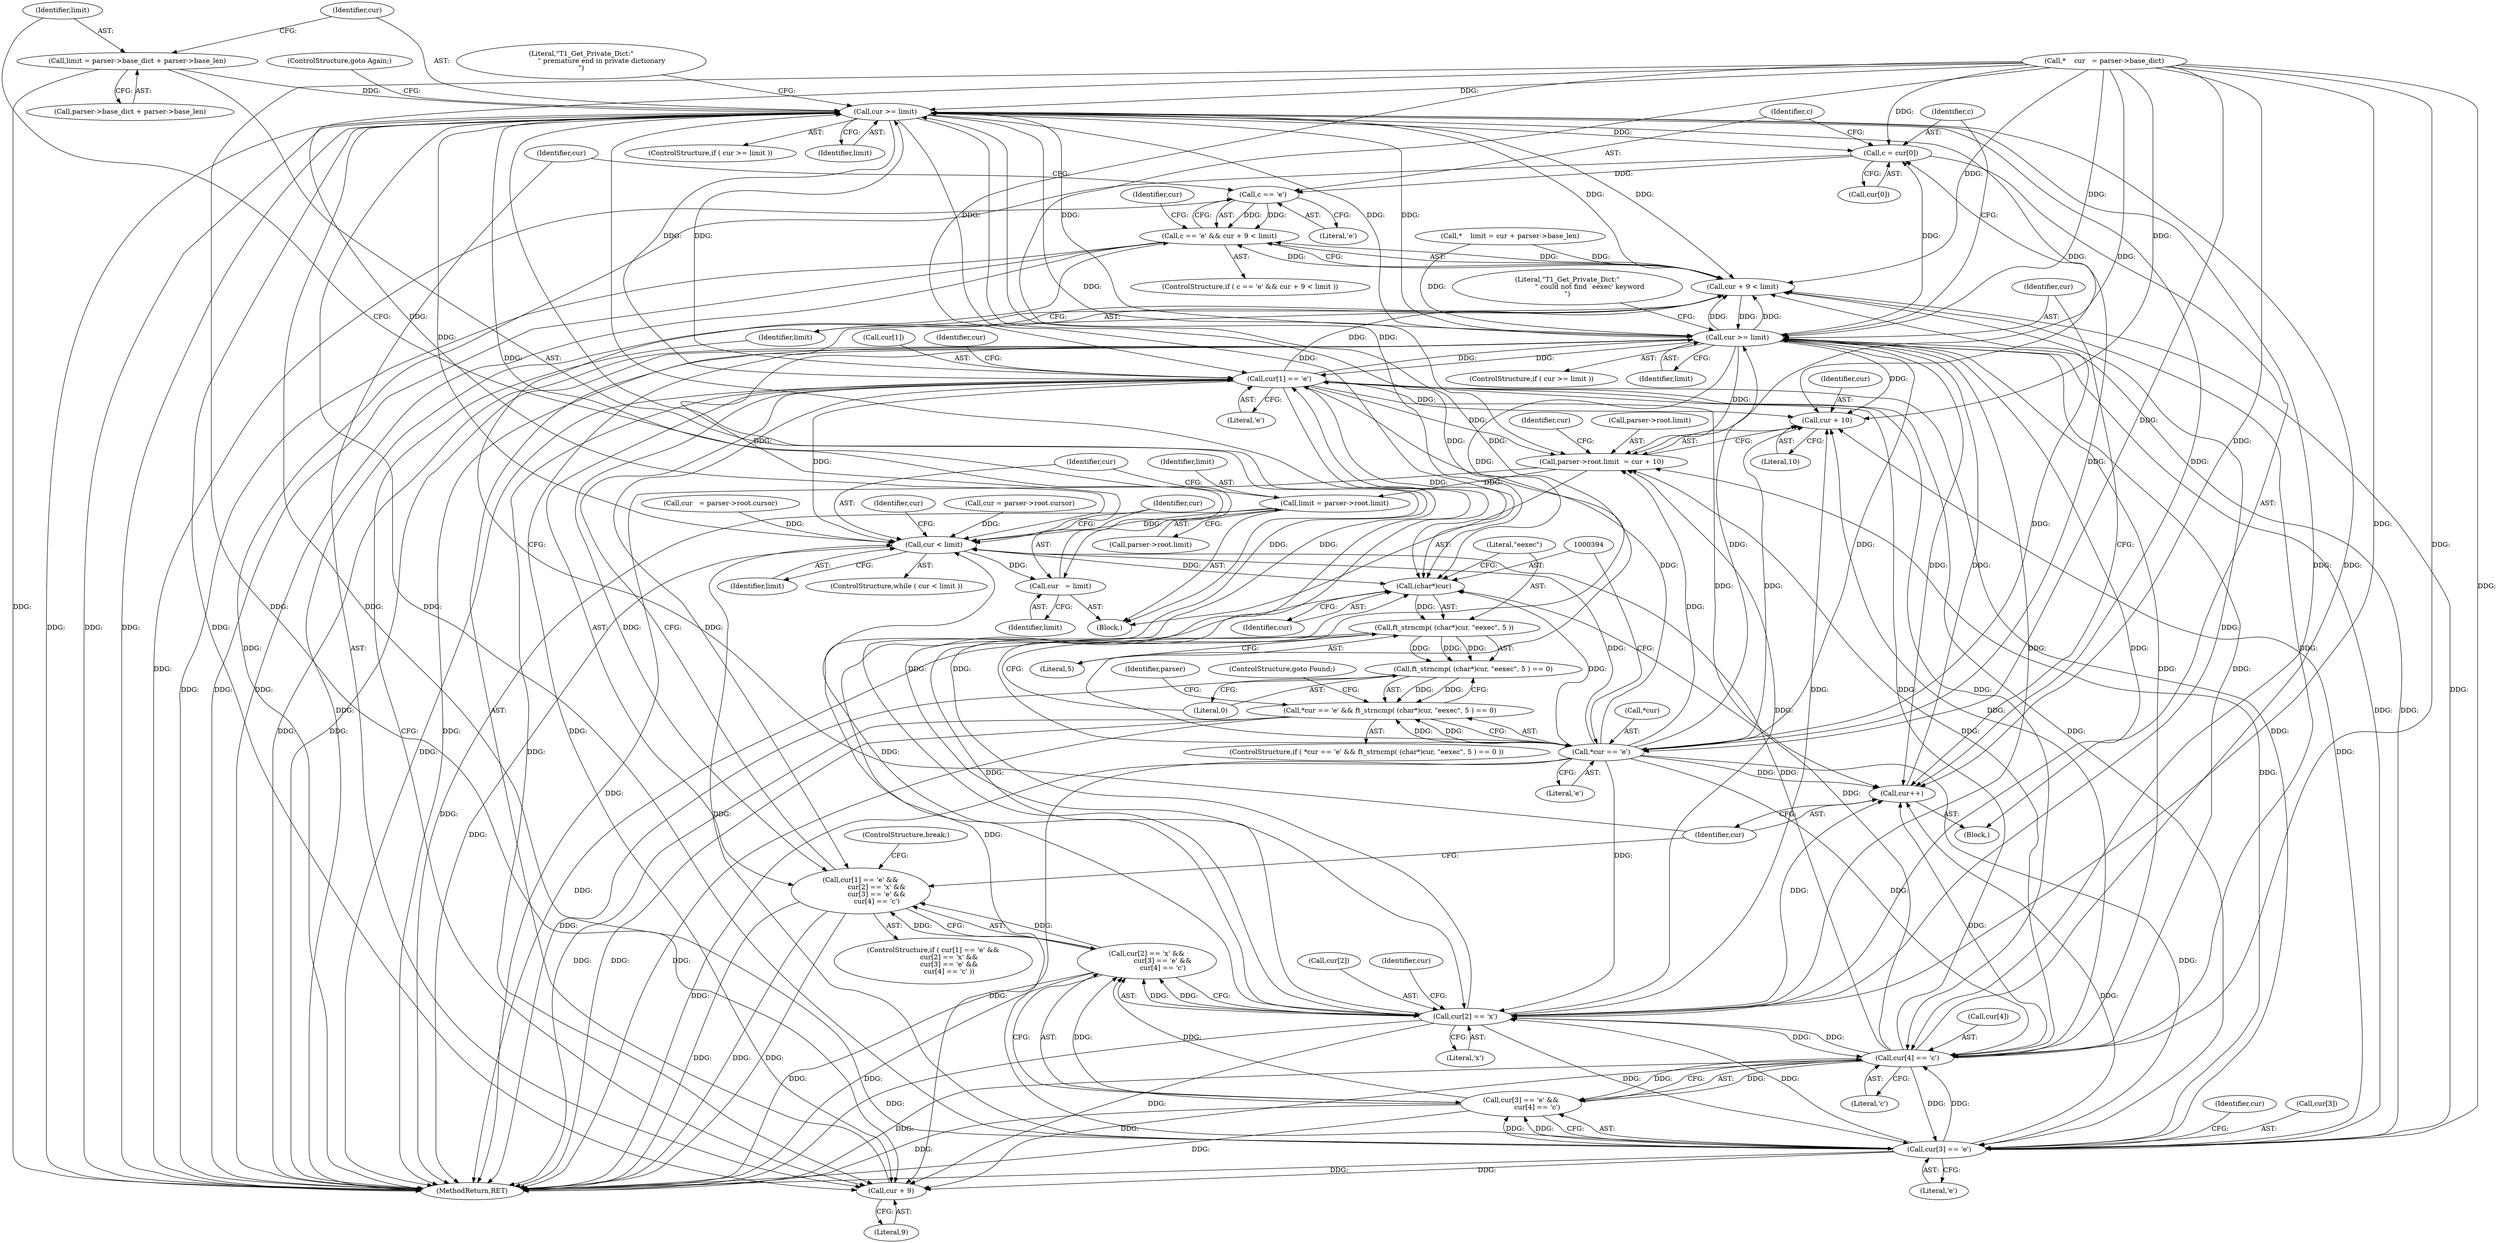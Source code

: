 digraph "0_savannah_e3058617f384cb6709f3878f753fa17aca9e3a30@integer" {
"1000421" [label="(Call,limit = parser->base_dict + parser->base_len)"];
"1000431" [label="(Call,cur >= limit)"];
"1000293" [label="(Call,c = cur[0])"];
"1000300" [label="(Call,c == 'e')"];
"1000299" [label="(Call,c == 'e' && cur + 9 < limit)"];
"1000303" [label="(Call,cur + 9 < limit)"];
"1000337" [label="(Call,cur >= limit)"];
"1000304" [label="(Call,cur + 9)"];
"1000311" [label="(Call,cur[1] == 'e')"];
"1000310" [label="(Call,cur[1] == 'e' &&\n               cur[2] == 'x' &&\n               cur[3] == 'e' &&\n               cur[4] == 'c')"];
"1000317" [label="(Call,cur[2] == 'x')"];
"1000316" [label="(Call,cur[2] == 'x' &&\n               cur[3] == 'e' &&\n               cur[4] == 'c')"];
"1000323" [label="(Call,cur[3] == 'e')"];
"1000322" [label="(Call,cur[3] == 'e' &&\n               cur[4] == 'c')"];
"1000328" [label="(Call,cur[4] == 'c')"];
"1000334" [label="(Call,cur++)"];
"1000357" [label="(Call,parser->root.limit  = cur + 10)"];
"1000373" [label="(Call,limit = parser->root.limit)"];
"1000381" [label="(Call,cur < limit)"];
"1000393" [label="(Call,(char*)cur)"];
"1000392" [label="(Call,ft_strncmp( (char*)cur, \"eexec\", 5 ))"];
"1000391" [label="(Call,ft_strncmp( (char*)cur, \"eexec\", 5 ) == 0)"];
"1000386" [label="(Call,*cur == 'e' && ft_strncmp( (char*)cur, \"eexec\", 5 ) == 0)"];
"1000418" [label="(Call,cur   = limit)"];
"1000363" [label="(Call,cur + 10)"];
"1000387" [label="(Call,*cur == 'e')"];
"1000396" [label="(Literal,\"eexec\")"];
"1000334" [label="(Call,cur++)"];
"1000381" [label="(Call,cur < limit)"];
"1000272" [label="(Block,)"];
"1000363" [label="(Call,cur + 10)"];
"1000330" [label="(Identifier,cur)"];
"1000386" [label="(Call,*cur == 'e' && ft_strncmp( (char*)cur, \"eexec\", 5 ) == 0)"];
"1000300" [label="(Call,c == 'e')"];
"1000422" [label="(Identifier,limit)"];
"1000317" [label="(Call,cur[2] == 'x')"];
"1000411" [label="(Call,cur = parser->root.cursor)"];
"1000280" [label="(Call,*    limit = cur + parser->base_len)"];
"1000342" [label="(Literal,\"T1_Get_Private_Dict:\"\n                     \" could not find `eexec' keyword\n\")"];
"1000364" [label="(Identifier,cur)"];
"1000318" [label="(Call,cur[2])"];
"1000328" [label="(Call,cur[4] == 'c')"];
"1000393" [label="(Call,(char*)cur)"];
"1000392" [label="(Call,ft_strncmp( (char*)cur, \"eexec\", 5 ))"];
"1000335" [label="(Identifier,cur)"];
"1000302" [label="(Literal,'e')"];
"1000385" [label="(ControlStructure,if ( *cur == 'e' && ft_strncmp( (char*)cur, \"eexec\", 5 ) == 0 ))"];
"1000391" [label="(Call,ft_strncmp( (char*)cur, \"eexec\", 5 ) == 0)"];
"1000375" [label="(Call,parser->root.limit)"];
"1000325" [label="(Identifier,cur)"];
"1000312" [label="(Call,cur[1])"];
"1000442" [label="(ControlStructure,goto Again;)"];
"1000274" [label="(Call,*    cur   = parser->base_dict)"];
"1000366" [label="(Call,cur   = parser->root.cursor)"];
"1000298" [label="(ControlStructure,if ( c == 'e' && cur + 9 < limit ))"];
"1000431" [label="(Call,cur >= limit)"];
"1000305" [label="(Identifier,cur)"];
"1000324" [label="(Call,cur[3])"];
"1000303" [label="(Call,cur + 9 < limit)"];
"1000430" [label="(ControlStructure,if ( cur >= limit ))"];
"1000295" [label="(Call,cur[0])"];
"1000727" [label="(MethodReturn,RET)"];
"1000293" [label="(Call,c = cur[0])"];
"1000432" [label="(Identifier,cur)"];
"1000337" [label="(Call,cur >= limit)"];
"1000327" [label="(Literal,'e')"];
"1000336" [label="(ControlStructure,if ( cur >= limit ))"];
"1000365" [label="(Literal,10)"];
"1000373" [label="(Call,limit = parser->root.limit)"];
"1000323" [label="(Call,cur[3] == 'e')"];
"1000315" [label="(Literal,'e')"];
"1000387" [label="(Call,*cur == 'e')"];
"1000395" [label="(Identifier,cur)"];
"1000374" [label="(Identifier,limit)"];
"1000421" [label="(Call,limit = parser->base_dict + parser->base_len)"];
"1000311" [label="(Call,cur[1] == 'e')"];
"1000397" [label="(Literal,5)"];
"1000383" [label="(Identifier,limit)"];
"1000357" [label="(Call,parser->root.limit  = cur + 10)"];
"1000310" [label="(Call,cur[1] == 'e' &&\n               cur[2] == 'x' &&\n               cur[3] == 'e' &&\n               cur[4] == 'c')"];
"1000382" [label="(Identifier,cur)"];
"1000309" [label="(ControlStructure,if ( cur[1] == 'e' &&\n               cur[2] == 'x' &&\n               cur[3] == 'e' &&\n               cur[4] == 'c' ))"];
"1000339" [label="(Identifier,limit)"];
"1000367" [label="(Identifier,cur)"];
"1000433" [label="(Identifier,limit)"];
"1000333" [label="(ControlStructure,break;)"];
"1000304" [label="(Call,cur + 9)"];
"1000329" [label="(Call,cur[4])"];
"1000307" [label="(Identifier,limit)"];
"1000390" [label="(Literal,'e')"];
"1000380" [label="(ControlStructure,while ( cur < limit ))"];
"1000338" [label="(Identifier,cur)"];
"1000299" [label="(Call,c == 'e' && cur + 9 < limit)"];
"1000399" [label="(ControlStructure,goto Found;)"];
"1000321" [label="(Literal,'x')"];
"1000294" [label="(Identifier,c)"];
"1000316" [label="(Call,cur[2] == 'x' &&\n               cur[3] == 'e' &&\n               cur[4] == 'c')"];
"1000436" [label="(Literal,\"T1_Get_Private_Dict:\"\n                   \" premature end in private dictionary\n\")"];
"1000319" [label="(Identifier,cur)"];
"1000332" [label="(Literal,'c')"];
"1000301" [label="(Identifier,c)"];
"1000401" [label="(Identifier,parser)"];
"1000313" [label="(Identifier,cur)"];
"1000423" [label="(Call,parser->base_dict + parser->base_len)"];
"1000292" [label="(Block,)"];
"1000398" [label="(Literal,0)"];
"1000306" [label="(Literal,9)"];
"1000420" [label="(Identifier,limit)"];
"1000419" [label="(Identifier,cur)"];
"1000322" [label="(Call,cur[3] == 'e' &&\n               cur[4] == 'c')"];
"1000388" [label="(Call,*cur)"];
"1000389" [label="(Identifier,cur)"];
"1000418" [label="(Call,cur   = limit)"];
"1000358" [label="(Call,parser->root.limit)"];
"1000421" -> "1000272"  [label="AST: "];
"1000421" -> "1000423"  [label="CFG: "];
"1000422" -> "1000421"  [label="AST: "];
"1000423" -> "1000421"  [label="AST: "];
"1000432" -> "1000421"  [label="CFG: "];
"1000421" -> "1000727"  [label="DDG: "];
"1000421" -> "1000431"  [label="DDG: "];
"1000431" -> "1000430"  [label="AST: "];
"1000431" -> "1000433"  [label="CFG: "];
"1000432" -> "1000431"  [label="AST: "];
"1000433" -> "1000431"  [label="AST: "];
"1000436" -> "1000431"  [label="CFG: "];
"1000442" -> "1000431"  [label="CFG: "];
"1000431" -> "1000727"  [label="DDG: "];
"1000431" -> "1000727"  [label="DDG: "];
"1000431" -> "1000727"  [label="DDG: "];
"1000431" -> "1000293"  [label="DDG: "];
"1000431" -> "1000303"  [label="DDG: "];
"1000431" -> "1000303"  [label="DDG: "];
"1000431" -> "1000304"  [label="DDG: "];
"1000431" -> "1000311"  [label="DDG: "];
"1000431" -> "1000317"  [label="DDG: "];
"1000431" -> "1000323"  [label="DDG: "];
"1000431" -> "1000328"  [label="DDG: "];
"1000431" -> "1000334"  [label="DDG: "];
"1000431" -> "1000337"  [label="DDG: "];
"1000431" -> "1000337"  [label="DDG: "];
"1000431" -> "1000357"  [label="DDG: "];
"1000431" -> "1000363"  [label="DDG: "];
"1000431" -> "1000381"  [label="DDG: "];
"1000431" -> "1000387"  [label="DDG: "];
"1000431" -> "1000393"  [label="DDG: "];
"1000311" -> "1000431"  [label="DDG: "];
"1000317" -> "1000431"  [label="DDG: "];
"1000328" -> "1000431"  [label="DDG: "];
"1000418" -> "1000431"  [label="DDG: "];
"1000323" -> "1000431"  [label="DDG: "];
"1000387" -> "1000431"  [label="DDG: "];
"1000337" -> "1000431"  [label="DDG: "];
"1000274" -> "1000431"  [label="DDG: "];
"1000293" -> "1000292"  [label="AST: "];
"1000293" -> "1000295"  [label="CFG: "];
"1000294" -> "1000293"  [label="AST: "];
"1000295" -> "1000293"  [label="AST: "];
"1000301" -> "1000293"  [label="CFG: "];
"1000293" -> "1000727"  [label="DDG: "];
"1000387" -> "1000293"  [label="DDG: "];
"1000337" -> "1000293"  [label="DDG: "];
"1000274" -> "1000293"  [label="DDG: "];
"1000293" -> "1000300"  [label="DDG: "];
"1000300" -> "1000299"  [label="AST: "];
"1000300" -> "1000302"  [label="CFG: "];
"1000301" -> "1000300"  [label="AST: "];
"1000302" -> "1000300"  [label="AST: "];
"1000305" -> "1000300"  [label="CFG: "];
"1000299" -> "1000300"  [label="CFG: "];
"1000300" -> "1000727"  [label="DDG: "];
"1000300" -> "1000299"  [label="DDG: "];
"1000300" -> "1000299"  [label="DDG: "];
"1000299" -> "1000298"  [label="AST: "];
"1000299" -> "1000303"  [label="CFG: "];
"1000303" -> "1000299"  [label="AST: "];
"1000313" -> "1000299"  [label="CFG: "];
"1000335" -> "1000299"  [label="CFG: "];
"1000299" -> "1000727"  [label="DDG: "];
"1000299" -> "1000727"  [label="DDG: "];
"1000299" -> "1000727"  [label="DDG: "];
"1000303" -> "1000299"  [label="DDG: "];
"1000303" -> "1000299"  [label="DDG: "];
"1000303" -> "1000307"  [label="CFG: "];
"1000304" -> "1000303"  [label="AST: "];
"1000307" -> "1000303"  [label="AST: "];
"1000303" -> "1000727"  [label="DDG: "];
"1000311" -> "1000303"  [label="DDG: "];
"1000317" -> "1000303"  [label="DDG: "];
"1000337" -> "1000303"  [label="DDG: "];
"1000337" -> "1000303"  [label="DDG: "];
"1000328" -> "1000303"  [label="DDG: "];
"1000323" -> "1000303"  [label="DDG: "];
"1000274" -> "1000303"  [label="DDG: "];
"1000387" -> "1000303"  [label="DDG: "];
"1000280" -> "1000303"  [label="DDG: "];
"1000303" -> "1000337"  [label="DDG: "];
"1000337" -> "1000336"  [label="AST: "];
"1000337" -> "1000339"  [label="CFG: "];
"1000338" -> "1000337"  [label="AST: "];
"1000339" -> "1000337"  [label="AST: "];
"1000294" -> "1000337"  [label="CFG: "];
"1000342" -> "1000337"  [label="CFG: "];
"1000337" -> "1000727"  [label="DDG: "];
"1000337" -> "1000727"  [label="DDG: "];
"1000337" -> "1000727"  [label="DDG: "];
"1000337" -> "1000304"  [label="DDG: "];
"1000337" -> "1000311"  [label="DDG: "];
"1000337" -> "1000317"  [label="DDG: "];
"1000337" -> "1000323"  [label="DDG: "];
"1000337" -> "1000328"  [label="DDG: "];
"1000337" -> "1000334"  [label="DDG: "];
"1000311" -> "1000337"  [label="DDG: "];
"1000317" -> "1000337"  [label="DDG: "];
"1000328" -> "1000337"  [label="DDG: "];
"1000334" -> "1000337"  [label="DDG: "];
"1000323" -> "1000337"  [label="DDG: "];
"1000387" -> "1000337"  [label="DDG: "];
"1000274" -> "1000337"  [label="DDG: "];
"1000280" -> "1000337"  [label="DDG: "];
"1000337" -> "1000357"  [label="DDG: "];
"1000337" -> "1000363"  [label="DDG: "];
"1000337" -> "1000381"  [label="DDG: "];
"1000337" -> "1000387"  [label="DDG: "];
"1000337" -> "1000393"  [label="DDG: "];
"1000304" -> "1000306"  [label="CFG: "];
"1000305" -> "1000304"  [label="AST: "];
"1000306" -> "1000304"  [label="AST: "];
"1000307" -> "1000304"  [label="CFG: "];
"1000311" -> "1000304"  [label="DDG: "];
"1000317" -> "1000304"  [label="DDG: "];
"1000328" -> "1000304"  [label="DDG: "];
"1000323" -> "1000304"  [label="DDG: "];
"1000274" -> "1000304"  [label="DDG: "];
"1000387" -> "1000304"  [label="DDG: "];
"1000311" -> "1000310"  [label="AST: "];
"1000311" -> "1000315"  [label="CFG: "];
"1000312" -> "1000311"  [label="AST: "];
"1000315" -> "1000311"  [label="AST: "];
"1000319" -> "1000311"  [label="CFG: "];
"1000310" -> "1000311"  [label="CFG: "];
"1000311" -> "1000727"  [label="DDG: "];
"1000311" -> "1000310"  [label="DDG: "];
"1000311" -> "1000310"  [label="DDG: "];
"1000317" -> "1000311"  [label="DDG: "];
"1000328" -> "1000311"  [label="DDG: "];
"1000323" -> "1000311"  [label="DDG: "];
"1000274" -> "1000311"  [label="DDG: "];
"1000387" -> "1000311"  [label="DDG: "];
"1000311" -> "1000317"  [label="DDG: "];
"1000311" -> "1000323"  [label="DDG: "];
"1000311" -> "1000328"  [label="DDG: "];
"1000311" -> "1000334"  [label="DDG: "];
"1000311" -> "1000357"  [label="DDG: "];
"1000311" -> "1000363"  [label="DDG: "];
"1000311" -> "1000381"  [label="DDG: "];
"1000311" -> "1000393"  [label="DDG: "];
"1000310" -> "1000309"  [label="AST: "];
"1000310" -> "1000316"  [label="CFG: "];
"1000316" -> "1000310"  [label="AST: "];
"1000333" -> "1000310"  [label="CFG: "];
"1000335" -> "1000310"  [label="CFG: "];
"1000310" -> "1000727"  [label="DDG: "];
"1000310" -> "1000727"  [label="DDG: "];
"1000310" -> "1000727"  [label="DDG: "];
"1000316" -> "1000310"  [label="DDG: "];
"1000316" -> "1000310"  [label="DDG: "];
"1000317" -> "1000316"  [label="AST: "];
"1000317" -> "1000321"  [label="CFG: "];
"1000318" -> "1000317"  [label="AST: "];
"1000321" -> "1000317"  [label="AST: "];
"1000325" -> "1000317"  [label="CFG: "];
"1000316" -> "1000317"  [label="CFG: "];
"1000317" -> "1000727"  [label="DDG: "];
"1000317" -> "1000316"  [label="DDG: "];
"1000317" -> "1000316"  [label="DDG: "];
"1000328" -> "1000317"  [label="DDG: "];
"1000323" -> "1000317"  [label="DDG: "];
"1000274" -> "1000317"  [label="DDG: "];
"1000387" -> "1000317"  [label="DDG: "];
"1000317" -> "1000323"  [label="DDG: "];
"1000317" -> "1000328"  [label="DDG: "];
"1000317" -> "1000334"  [label="DDG: "];
"1000317" -> "1000357"  [label="DDG: "];
"1000317" -> "1000363"  [label="DDG: "];
"1000317" -> "1000381"  [label="DDG: "];
"1000317" -> "1000393"  [label="DDG: "];
"1000316" -> "1000322"  [label="CFG: "];
"1000322" -> "1000316"  [label="AST: "];
"1000316" -> "1000727"  [label="DDG: "];
"1000316" -> "1000727"  [label="DDG: "];
"1000322" -> "1000316"  [label="DDG: "];
"1000322" -> "1000316"  [label="DDG: "];
"1000323" -> "1000322"  [label="AST: "];
"1000323" -> "1000327"  [label="CFG: "];
"1000324" -> "1000323"  [label="AST: "];
"1000327" -> "1000323"  [label="AST: "];
"1000330" -> "1000323"  [label="CFG: "];
"1000322" -> "1000323"  [label="CFG: "];
"1000323" -> "1000727"  [label="DDG: "];
"1000323" -> "1000322"  [label="DDG: "];
"1000323" -> "1000322"  [label="DDG: "];
"1000328" -> "1000323"  [label="DDG: "];
"1000274" -> "1000323"  [label="DDG: "];
"1000387" -> "1000323"  [label="DDG: "];
"1000323" -> "1000328"  [label="DDG: "];
"1000323" -> "1000334"  [label="DDG: "];
"1000323" -> "1000357"  [label="DDG: "];
"1000323" -> "1000363"  [label="DDG: "];
"1000323" -> "1000381"  [label="DDG: "];
"1000323" -> "1000393"  [label="DDG: "];
"1000322" -> "1000328"  [label="CFG: "];
"1000328" -> "1000322"  [label="AST: "];
"1000322" -> "1000727"  [label="DDG: "];
"1000322" -> "1000727"  [label="DDG: "];
"1000328" -> "1000322"  [label="DDG: "];
"1000328" -> "1000322"  [label="DDG: "];
"1000328" -> "1000332"  [label="CFG: "];
"1000329" -> "1000328"  [label="AST: "];
"1000332" -> "1000328"  [label="AST: "];
"1000328" -> "1000727"  [label="DDG: "];
"1000274" -> "1000328"  [label="DDG: "];
"1000387" -> "1000328"  [label="DDG: "];
"1000328" -> "1000334"  [label="DDG: "];
"1000328" -> "1000357"  [label="DDG: "];
"1000328" -> "1000363"  [label="DDG: "];
"1000328" -> "1000381"  [label="DDG: "];
"1000328" -> "1000393"  [label="DDG: "];
"1000334" -> "1000292"  [label="AST: "];
"1000334" -> "1000335"  [label="CFG: "];
"1000335" -> "1000334"  [label="AST: "];
"1000338" -> "1000334"  [label="CFG: "];
"1000274" -> "1000334"  [label="DDG: "];
"1000387" -> "1000334"  [label="DDG: "];
"1000357" -> "1000272"  [label="AST: "];
"1000357" -> "1000363"  [label="CFG: "];
"1000358" -> "1000357"  [label="AST: "];
"1000363" -> "1000357"  [label="AST: "];
"1000367" -> "1000357"  [label="CFG: "];
"1000357" -> "1000727"  [label="DDG: "];
"1000274" -> "1000357"  [label="DDG: "];
"1000387" -> "1000357"  [label="DDG: "];
"1000357" -> "1000373"  [label="DDG: "];
"1000373" -> "1000272"  [label="AST: "];
"1000373" -> "1000375"  [label="CFG: "];
"1000374" -> "1000373"  [label="AST: "];
"1000375" -> "1000373"  [label="AST: "];
"1000382" -> "1000373"  [label="CFG: "];
"1000373" -> "1000727"  [label="DDG: "];
"1000373" -> "1000381"  [label="DDG: "];
"1000381" -> "1000380"  [label="AST: "];
"1000381" -> "1000383"  [label="CFG: "];
"1000382" -> "1000381"  [label="AST: "];
"1000383" -> "1000381"  [label="AST: "];
"1000389" -> "1000381"  [label="CFG: "];
"1000419" -> "1000381"  [label="CFG: "];
"1000381" -> "1000727"  [label="DDG: "];
"1000411" -> "1000381"  [label="DDG: "];
"1000366" -> "1000381"  [label="DDG: "];
"1000387" -> "1000381"  [label="DDG: "];
"1000274" -> "1000381"  [label="DDG: "];
"1000381" -> "1000393"  [label="DDG: "];
"1000381" -> "1000418"  [label="DDG: "];
"1000393" -> "1000392"  [label="AST: "];
"1000393" -> "1000395"  [label="CFG: "];
"1000394" -> "1000393"  [label="AST: "];
"1000395" -> "1000393"  [label="AST: "];
"1000396" -> "1000393"  [label="CFG: "];
"1000393" -> "1000392"  [label="DDG: "];
"1000387" -> "1000393"  [label="DDG: "];
"1000274" -> "1000393"  [label="DDG: "];
"1000392" -> "1000391"  [label="AST: "];
"1000392" -> "1000397"  [label="CFG: "];
"1000396" -> "1000392"  [label="AST: "];
"1000397" -> "1000392"  [label="AST: "];
"1000398" -> "1000392"  [label="CFG: "];
"1000392" -> "1000727"  [label="DDG: "];
"1000392" -> "1000391"  [label="DDG: "];
"1000392" -> "1000391"  [label="DDG: "];
"1000392" -> "1000391"  [label="DDG: "];
"1000391" -> "1000386"  [label="AST: "];
"1000391" -> "1000398"  [label="CFG: "];
"1000398" -> "1000391"  [label="AST: "];
"1000386" -> "1000391"  [label="CFG: "];
"1000391" -> "1000727"  [label="DDG: "];
"1000391" -> "1000386"  [label="DDG: "];
"1000391" -> "1000386"  [label="DDG: "];
"1000386" -> "1000385"  [label="AST: "];
"1000386" -> "1000387"  [label="CFG: "];
"1000387" -> "1000386"  [label="AST: "];
"1000399" -> "1000386"  [label="CFG: "];
"1000401" -> "1000386"  [label="CFG: "];
"1000386" -> "1000727"  [label="DDG: "];
"1000386" -> "1000727"  [label="DDG: "];
"1000386" -> "1000727"  [label="DDG: "];
"1000387" -> "1000386"  [label="DDG: "];
"1000387" -> "1000386"  [label="DDG: "];
"1000418" -> "1000272"  [label="AST: "];
"1000418" -> "1000420"  [label="CFG: "];
"1000419" -> "1000418"  [label="AST: "];
"1000420" -> "1000418"  [label="AST: "];
"1000422" -> "1000418"  [label="CFG: "];
"1000363" -> "1000365"  [label="CFG: "];
"1000364" -> "1000363"  [label="AST: "];
"1000365" -> "1000363"  [label="AST: "];
"1000274" -> "1000363"  [label="DDG: "];
"1000387" -> "1000363"  [label="DDG: "];
"1000387" -> "1000390"  [label="CFG: "];
"1000388" -> "1000387"  [label="AST: "];
"1000390" -> "1000387"  [label="AST: "];
"1000394" -> "1000387"  [label="CFG: "];
"1000387" -> "1000727"  [label="DDG: "];
"1000274" -> "1000387"  [label="DDG: "];
}
